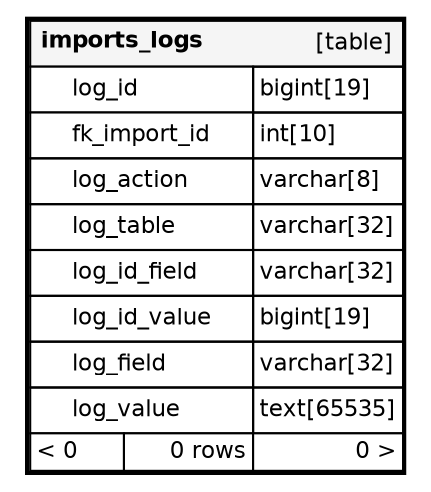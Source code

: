 // dot 2.40 on Linux 4.15.0-48-generic
// SchemaSpy rev Unknown
digraph "imports_logs" {
  graph [
    rankdir="RL"
    bgcolor="#ffffff"
    nodesep="0.18"
    ranksep="0.46"
    fontname="Helvetica"
    fontsize="11"
    ration="compress"
  ];
  node [
    fontname="Helvetica"
    fontsize="11"
    shape="plaintext"
  ];
  edge [
    arrowsize="0.8"
  ];
  "imports_logs" [
   label=<
    <TABLE BORDER="2" CELLBORDER="1" CELLSPACING="0" BGCOLOR="#ffffff">
      <TR><TD COLSPAN="4"  BGCOLOR="#f5f5f5"><TABLE BORDER="0" CELLSPACING="0"><TR><TD ALIGN="LEFT"><B>imports_logs</B></TD><TD ALIGN="RIGHT">[table]</TD></TR></TABLE></TD></TR>
      <TR><TD PORT="log_id" COLSPAN="2" BGCOLOR="#ffffff" ALIGN="LEFT"><TABLE BORDER="0" CELLSPACING="0" ALIGN="LEFT"><TR ALIGN="LEFT"><TD ALIGN="LEFT" FIXEDSIZE="TRUE" WIDTH="15" HEIGHT="16"></TD><TD ALIGN="LEFT" FIXEDSIZE="TRUE" WIDTH="86" HEIGHT="16">log_id</TD></TR></TABLE></TD><TD PORT="log_id.type" ALIGN="LEFT">bigint[19]</TD></TR>
      <TR><TD PORT="fk_import_id" COLSPAN="2" BGCOLOR="#ffffff" ALIGN="LEFT"><TABLE BORDER="0" CELLSPACING="0" ALIGN="LEFT"><TR ALIGN="LEFT"><TD ALIGN="LEFT" FIXEDSIZE="TRUE" WIDTH="15" HEIGHT="16"></TD><TD ALIGN="LEFT" FIXEDSIZE="TRUE" WIDTH="86" HEIGHT="16">fk_import_id</TD></TR></TABLE></TD><TD PORT="fk_import_id.type" ALIGN="LEFT">int[10]</TD></TR>
      <TR><TD PORT="log_action" COLSPAN="2" ALIGN="LEFT"><TABLE BORDER="0" CELLSPACING="0" ALIGN="LEFT"><TR ALIGN="LEFT"><TD ALIGN="LEFT" FIXEDSIZE="TRUE" WIDTH="15" HEIGHT="16"></TD><TD ALIGN="LEFT" FIXEDSIZE="TRUE" WIDTH="86" HEIGHT="16">log_action</TD></TR></TABLE></TD><TD PORT="log_action.type" ALIGN="LEFT">varchar[8]</TD></TR>
      <TR><TD PORT="log_table" COLSPAN="2" ALIGN="LEFT"><TABLE BORDER="0" CELLSPACING="0" ALIGN="LEFT"><TR ALIGN="LEFT"><TD ALIGN="LEFT" FIXEDSIZE="TRUE" WIDTH="15" HEIGHT="16"></TD><TD ALIGN="LEFT" FIXEDSIZE="TRUE" WIDTH="86" HEIGHT="16">log_table</TD></TR></TABLE></TD><TD PORT="log_table.type" ALIGN="LEFT">varchar[32]</TD></TR>
      <TR><TD PORT="log_id_field" COLSPAN="2" ALIGN="LEFT"><TABLE BORDER="0" CELLSPACING="0" ALIGN="LEFT"><TR ALIGN="LEFT"><TD ALIGN="LEFT" FIXEDSIZE="TRUE" WIDTH="15" HEIGHT="16"></TD><TD ALIGN="LEFT" FIXEDSIZE="TRUE" WIDTH="86" HEIGHT="16">log_id_field</TD></TR></TABLE></TD><TD PORT="log_id_field.type" ALIGN="LEFT">varchar[32]</TD></TR>
      <TR><TD PORT="log_id_value" COLSPAN="2" ALIGN="LEFT"><TABLE BORDER="0" CELLSPACING="0" ALIGN="LEFT"><TR ALIGN="LEFT"><TD ALIGN="LEFT" FIXEDSIZE="TRUE" WIDTH="15" HEIGHT="16"></TD><TD ALIGN="LEFT" FIXEDSIZE="TRUE" WIDTH="86" HEIGHT="16">log_id_value</TD></TR></TABLE></TD><TD PORT="log_id_value.type" ALIGN="LEFT">bigint[19]</TD></TR>
      <TR><TD PORT="log_field" COLSPAN="2" ALIGN="LEFT"><TABLE BORDER="0" CELLSPACING="0" ALIGN="LEFT"><TR ALIGN="LEFT"><TD ALIGN="LEFT" FIXEDSIZE="TRUE" WIDTH="15" HEIGHT="16"></TD><TD ALIGN="LEFT" FIXEDSIZE="TRUE" WIDTH="86" HEIGHT="16">log_field</TD></TR></TABLE></TD><TD PORT="log_field.type" ALIGN="LEFT">varchar[32]</TD></TR>
      <TR><TD PORT="log_value" COLSPAN="2" ALIGN="LEFT"><TABLE BORDER="0" CELLSPACING="0" ALIGN="LEFT"><TR ALIGN="LEFT"><TD ALIGN="LEFT" FIXEDSIZE="TRUE" WIDTH="15" HEIGHT="16"></TD><TD ALIGN="LEFT" FIXEDSIZE="TRUE" WIDTH="86" HEIGHT="16">log_value</TD></TR></TABLE></TD><TD PORT="log_value.type" ALIGN="LEFT">text[65535]</TD></TR>
      <TR><TD ALIGN="LEFT" BGCOLOR="#ffffff">&lt; 0</TD><TD ALIGN="RIGHT" BGCOLOR="#ffffff">0 rows</TD><TD ALIGN="RIGHT" BGCOLOR="#ffffff">0 &gt;</TD></TR>
    </TABLE>>
    URL="tables/imports_logs.html"
    tooltip="imports_logs"
  ];
}
